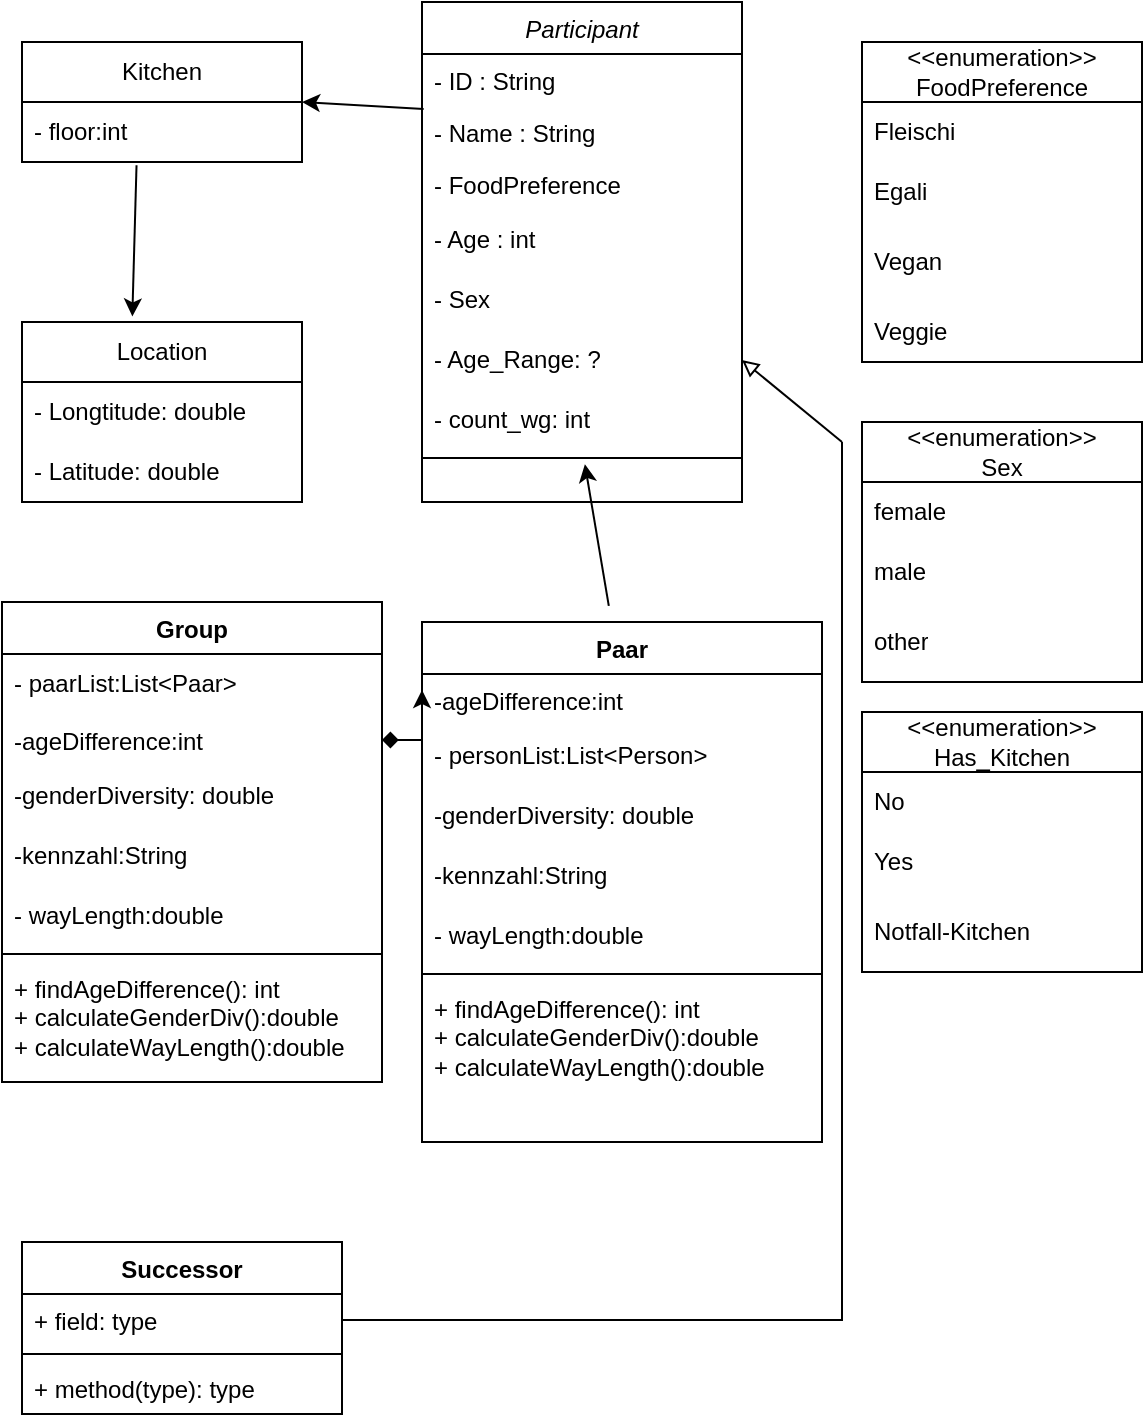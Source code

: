 <mxfile version="21.1.8" type="device">
  <diagram id="C5RBs43oDa-KdzZeNtuy" name="Page-1">
    <mxGraphModel dx="1252" dy="592" grid="1" gridSize="10" guides="1" tooltips="1" connect="1" arrows="1" fold="1" page="1" pageScale="1" pageWidth="827" pageHeight="1169" math="0" shadow="0">
      <root>
        <mxCell id="WIyWlLk6GJQsqaUBKTNV-0" />
        <mxCell id="WIyWlLk6GJQsqaUBKTNV-1" parent="WIyWlLk6GJQsqaUBKTNV-0" />
        <mxCell id="zkfFHV4jXpPFQw0GAbJ--0" value="Participant" style="swimlane;fontStyle=2;align=center;verticalAlign=top;childLayout=stackLayout;horizontal=1;startSize=26;horizontalStack=0;resizeParent=1;resizeLast=0;collapsible=1;marginBottom=0;rounded=0;shadow=0;strokeWidth=1;" parent="WIyWlLk6GJQsqaUBKTNV-1" vertex="1">
          <mxGeometry x="220" y="100" width="160" height="250" as="geometry">
            <mxRectangle x="230" y="140" width="160" height="26" as="alternateBounds" />
          </mxGeometry>
        </mxCell>
        <mxCell id="zkfFHV4jXpPFQw0GAbJ--1" value="- ID : String" style="text;align=left;verticalAlign=top;spacingLeft=4;spacingRight=4;overflow=hidden;rotatable=0;points=[[0,0.5],[1,0.5]];portConstraint=eastwest;" parent="zkfFHV4jXpPFQw0GAbJ--0" vertex="1">
          <mxGeometry y="26" width="160" height="26" as="geometry" />
        </mxCell>
        <mxCell id="zkfFHV4jXpPFQw0GAbJ--2" value="- Name : String" style="text;align=left;verticalAlign=top;spacingLeft=4;spacingRight=4;overflow=hidden;rotatable=0;points=[[0,0.5],[1,0.5]];portConstraint=eastwest;rounded=0;shadow=0;html=0;" parent="zkfFHV4jXpPFQw0GAbJ--0" vertex="1">
          <mxGeometry y="52" width="160" height="26" as="geometry" />
        </mxCell>
        <mxCell id="zkfFHV4jXpPFQw0GAbJ--3" value="- FoodPreference" style="text;align=left;verticalAlign=top;spacingLeft=4;spacingRight=4;overflow=hidden;rotatable=0;points=[[0,0.5],[1,0.5]];portConstraint=eastwest;rounded=0;shadow=0;html=0;" parent="zkfFHV4jXpPFQw0GAbJ--0" vertex="1">
          <mxGeometry y="78" width="160" height="26" as="geometry" />
        </mxCell>
        <mxCell id="0sytyyFVrAZ9sQk5EV6V-6" value="- Age : int" style="text;strokeColor=none;fillColor=none;align=left;verticalAlign=middle;spacingLeft=4;spacingRight=4;overflow=hidden;points=[[0,0.5],[1,0.5]];portConstraint=eastwest;rotatable=0;whiteSpace=wrap;html=1;" vertex="1" parent="zkfFHV4jXpPFQw0GAbJ--0">
          <mxGeometry y="104" width="160" height="30" as="geometry" />
        </mxCell>
        <mxCell id="0sytyyFVrAZ9sQk5EV6V-7" value="- Sex" style="text;strokeColor=none;fillColor=none;align=left;verticalAlign=middle;spacingLeft=4;spacingRight=4;overflow=hidden;points=[[0,0.5],[1,0.5]];portConstraint=eastwest;rotatable=0;whiteSpace=wrap;html=1;" vertex="1" parent="zkfFHV4jXpPFQw0GAbJ--0">
          <mxGeometry y="134" width="160" height="30" as="geometry" />
        </mxCell>
        <mxCell id="0sytyyFVrAZ9sQk5EV6V-17" value="- Age_Range: ?" style="text;strokeColor=none;fillColor=none;align=left;verticalAlign=middle;spacingLeft=4;spacingRight=4;overflow=hidden;points=[[0,0.5],[1,0.5]];portConstraint=eastwest;rotatable=0;whiteSpace=wrap;html=1;" vertex="1" parent="zkfFHV4jXpPFQw0GAbJ--0">
          <mxGeometry y="164" width="160" height="30" as="geometry" />
        </mxCell>
        <mxCell id="0sytyyFVrAZ9sQk5EV6V-27" value="- count_wg: int" style="text;strokeColor=none;fillColor=none;align=left;verticalAlign=middle;spacingLeft=4;spacingRight=4;overflow=hidden;points=[[0,0.5],[1,0.5]];portConstraint=eastwest;rotatable=0;whiteSpace=wrap;html=1;" vertex="1" parent="zkfFHV4jXpPFQw0GAbJ--0">
          <mxGeometry y="194" width="160" height="30" as="geometry" />
        </mxCell>
        <mxCell id="zkfFHV4jXpPFQw0GAbJ--4" value="" style="line;html=1;strokeWidth=1;align=left;verticalAlign=middle;spacingTop=-1;spacingLeft=3;spacingRight=3;rotatable=0;labelPosition=right;points=[];portConstraint=eastwest;" parent="zkfFHV4jXpPFQw0GAbJ--0" vertex="1">
          <mxGeometry y="224" width="160" height="8" as="geometry" />
        </mxCell>
        <mxCell id="0sytyyFVrAZ9sQk5EV6V-0" value="&amp;lt;&amp;lt;enumeration&amp;gt;&amp;gt;&lt;br&gt;FoodPreference" style="swimlane;fontStyle=0;childLayout=stackLayout;horizontal=1;startSize=30;horizontalStack=0;resizeParent=1;resizeParentMax=0;resizeLast=0;collapsible=1;marginBottom=0;whiteSpace=wrap;html=1;" vertex="1" parent="WIyWlLk6GJQsqaUBKTNV-1">
          <mxGeometry x="440" y="120" width="140" height="160" as="geometry" />
        </mxCell>
        <mxCell id="0sytyyFVrAZ9sQk5EV6V-1" value="Fleischi" style="text;strokeColor=none;fillColor=none;align=left;verticalAlign=middle;spacingLeft=4;spacingRight=4;overflow=hidden;points=[[0,0.5],[1,0.5]];portConstraint=eastwest;rotatable=0;whiteSpace=wrap;html=1;" vertex="1" parent="0sytyyFVrAZ9sQk5EV6V-0">
          <mxGeometry y="30" width="140" height="30" as="geometry" />
        </mxCell>
        <mxCell id="0sytyyFVrAZ9sQk5EV6V-2" value="Egali" style="text;strokeColor=none;fillColor=none;align=left;verticalAlign=middle;spacingLeft=4;spacingRight=4;overflow=hidden;points=[[0,0.5],[1,0.5]];portConstraint=eastwest;rotatable=0;whiteSpace=wrap;html=1;" vertex="1" parent="0sytyyFVrAZ9sQk5EV6V-0">
          <mxGeometry y="60" width="140" height="30" as="geometry" />
        </mxCell>
        <mxCell id="0sytyyFVrAZ9sQk5EV6V-3" value="Vegan" style="text;strokeColor=none;fillColor=none;align=left;verticalAlign=middle;spacingLeft=4;spacingRight=4;overflow=hidden;points=[[0,0.5],[1,0.5]];portConstraint=eastwest;rotatable=0;whiteSpace=wrap;html=1;" vertex="1" parent="0sytyyFVrAZ9sQk5EV6V-0">
          <mxGeometry y="90" width="140" height="40" as="geometry" />
        </mxCell>
        <mxCell id="0sytyyFVrAZ9sQk5EV6V-5" value="Veggie" style="text;strokeColor=none;fillColor=none;align=left;verticalAlign=middle;spacingLeft=4;spacingRight=4;overflow=hidden;points=[[0,0.5],[1,0.5]];portConstraint=eastwest;rotatable=0;whiteSpace=wrap;html=1;" vertex="1" parent="0sytyyFVrAZ9sQk5EV6V-0">
          <mxGeometry y="130" width="140" height="30" as="geometry" />
        </mxCell>
        <mxCell id="0sytyyFVrAZ9sQk5EV6V-8" value="&amp;lt;&amp;lt;enumeration&amp;gt;&amp;gt;&lt;br&gt;Sex" style="swimlane;fontStyle=0;childLayout=stackLayout;horizontal=1;startSize=30;horizontalStack=0;resizeParent=1;resizeParentMax=0;resizeLast=0;collapsible=1;marginBottom=0;whiteSpace=wrap;html=1;" vertex="1" parent="WIyWlLk6GJQsqaUBKTNV-1">
          <mxGeometry x="440" y="310" width="140" height="130" as="geometry" />
        </mxCell>
        <mxCell id="0sytyyFVrAZ9sQk5EV6V-9" value="female" style="text;strokeColor=none;fillColor=none;align=left;verticalAlign=middle;spacingLeft=4;spacingRight=4;overflow=hidden;points=[[0,0.5],[1,0.5]];portConstraint=eastwest;rotatable=0;whiteSpace=wrap;html=1;" vertex="1" parent="0sytyyFVrAZ9sQk5EV6V-8">
          <mxGeometry y="30" width="140" height="30" as="geometry" />
        </mxCell>
        <mxCell id="0sytyyFVrAZ9sQk5EV6V-10" value="male" style="text;strokeColor=none;fillColor=none;align=left;verticalAlign=middle;spacingLeft=4;spacingRight=4;overflow=hidden;points=[[0,0.5],[1,0.5]];portConstraint=eastwest;rotatable=0;whiteSpace=wrap;html=1;" vertex="1" parent="0sytyyFVrAZ9sQk5EV6V-8">
          <mxGeometry y="60" width="140" height="30" as="geometry" />
        </mxCell>
        <mxCell id="0sytyyFVrAZ9sQk5EV6V-11" value="other" style="text;strokeColor=none;fillColor=none;align=left;verticalAlign=middle;spacingLeft=4;spacingRight=4;overflow=hidden;points=[[0,0.5],[1,0.5]];portConstraint=eastwest;rotatable=0;whiteSpace=wrap;html=1;" vertex="1" parent="0sytyyFVrAZ9sQk5EV6V-8">
          <mxGeometry y="90" width="140" height="40" as="geometry" />
        </mxCell>
        <mxCell id="0sytyyFVrAZ9sQk5EV6V-13" value="&amp;lt;&amp;lt;enumeration&amp;gt;&amp;gt;&lt;br&gt;Has_Kitchen" style="swimlane;fontStyle=0;childLayout=stackLayout;horizontal=1;startSize=30;horizontalStack=0;resizeParent=1;resizeParentMax=0;resizeLast=0;collapsible=1;marginBottom=0;whiteSpace=wrap;html=1;" vertex="1" parent="WIyWlLk6GJQsqaUBKTNV-1">
          <mxGeometry x="440" y="455" width="140" height="130" as="geometry" />
        </mxCell>
        <mxCell id="0sytyyFVrAZ9sQk5EV6V-14" value="No" style="text;strokeColor=none;fillColor=none;align=left;verticalAlign=middle;spacingLeft=4;spacingRight=4;overflow=hidden;points=[[0,0.5],[1,0.5]];portConstraint=eastwest;rotatable=0;whiteSpace=wrap;html=1;" vertex="1" parent="0sytyyFVrAZ9sQk5EV6V-13">
          <mxGeometry y="30" width="140" height="30" as="geometry" />
        </mxCell>
        <mxCell id="0sytyyFVrAZ9sQk5EV6V-15" value="Yes" style="text;strokeColor=none;fillColor=none;align=left;verticalAlign=middle;spacingLeft=4;spacingRight=4;overflow=hidden;points=[[0,0.5],[1,0.5]];portConstraint=eastwest;rotatable=0;whiteSpace=wrap;html=1;" vertex="1" parent="0sytyyFVrAZ9sQk5EV6V-13">
          <mxGeometry y="60" width="140" height="30" as="geometry" />
        </mxCell>
        <mxCell id="0sytyyFVrAZ9sQk5EV6V-16" value="Notfall-Kitchen" style="text;strokeColor=none;fillColor=none;align=left;verticalAlign=middle;spacingLeft=4;spacingRight=4;overflow=hidden;points=[[0,0.5],[1,0.5]];portConstraint=eastwest;rotatable=0;whiteSpace=wrap;html=1;" vertex="1" parent="0sytyyFVrAZ9sQk5EV6V-13">
          <mxGeometry y="90" width="140" height="40" as="geometry" />
        </mxCell>
        <mxCell id="0sytyyFVrAZ9sQk5EV6V-18" value="Kitchen" style="swimlane;fontStyle=0;childLayout=stackLayout;horizontal=1;startSize=30;horizontalStack=0;resizeParent=1;resizeParentMax=0;resizeLast=0;collapsible=1;marginBottom=0;whiteSpace=wrap;html=1;" vertex="1" parent="WIyWlLk6GJQsqaUBKTNV-1">
          <mxGeometry x="20" y="120" width="140" height="60" as="geometry" />
        </mxCell>
        <mxCell id="0sytyyFVrAZ9sQk5EV6V-19" value="- floor:int" style="text;strokeColor=none;fillColor=none;align=left;verticalAlign=middle;spacingLeft=4;spacingRight=4;overflow=hidden;points=[[0,0.5],[1,0.5]];portConstraint=eastwest;rotatable=0;whiteSpace=wrap;html=1;" vertex="1" parent="0sytyyFVrAZ9sQk5EV6V-18">
          <mxGeometry y="30" width="140" height="30" as="geometry" />
        </mxCell>
        <mxCell id="0sytyyFVrAZ9sQk5EV6V-22" value="Location" style="swimlane;fontStyle=0;childLayout=stackLayout;horizontal=1;startSize=30;horizontalStack=0;resizeParent=1;resizeParentMax=0;resizeLast=0;collapsible=1;marginBottom=0;whiteSpace=wrap;html=1;" vertex="1" parent="WIyWlLk6GJQsqaUBKTNV-1">
          <mxGeometry x="20" y="260" width="140" height="90" as="geometry" />
        </mxCell>
        <mxCell id="0sytyyFVrAZ9sQk5EV6V-23" value="- Longtitude: double" style="text;strokeColor=none;fillColor=none;align=left;verticalAlign=middle;spacingLeft=4;spacingRight=4;overflow=hidden;points=[[0,0.5],[1,0.5]];portConstraint=eastwest;rotatable=0;whiteSpace=wrap;html=1;" vertex="1" parent="0sytyyFVrAZ9sQk5EV6V-22">
          <mxGeometry y="30" width="140" height="30" as="geometry" />
        </mxCell>
        <mxCell id="0sytyyFVrAZ9sQk5EV6V-24" value="-&amp;nbsp;Latitude: double" style="text;strokeColor=none;fillColor=none;align=left;verticalAlign=middle;spacingLeft=4;spacingRight=4;overflow=hidden;points=[[0,0.5],[1,0.5]];portConstraint=eastwest;rotatable=0;whiteSpace=wrap;html=1;" vertex="1" parent="0sytyyFVrAZ9sQk5EV6V-22">
          <mxGeometry y="60" width="140" height="30" as="geometry" />
        </mxCell>
        <mxCell id="0sytyyFVrAZ9sQk5EV6V-26" value="" style="endArrow=classic;html=1;rounded=0;exitX=0.409;exitY=1.053;exitDx=0;exitDy=0;exitPerimeter=0;entryX=0.394;entryY=-0.031;entryDx=0;entryDy=0;entryPerimeter=0;" edge="1" parent="WIyWlLk6GJQsqaUBKTNV-1" source="0sytyyFVrAZ9sQk5EV6V-19" target="0sytyyFVrAZ9sQk5EV6V-22">
          <mxGeometry width="50" height="50" relative="1" as="geometry">
            <mxPoint x="220" y="350" as="sourcePoint" />
            <mxPoint x="270" y="300" as="targetPoint" />
          </mxGeometry>
        </mxCell>
        <mxCell id="0sytyyFVrAZ9sQk5EV6V-34" value="" style="endArrow=classic;html=1;rounded=0;exitX=0.467;exitY=-0.031;exitDx=0;exitDy=0;entryX=0.509;entryY=0.888;entryDx=0;entryDy=0;entryPerimeter=0;exitPerimeter=0;" edge="1" parent="WIyWlLk6GJQsqaUBKTNV-1" source="0sytyyFVrAZ9sQk5EV6V-48" target="zkfFHV4jXpPFQw0GAbJ--4">
          <mxGeometry width="50" height="50" relative="1" as="geometry">
            <mxPoint x="290" y="410.0" as="sourcePoint" />
            <mxPoint x="260" y="370" as="targetPoint" />
          </mxGeometry>
        </mxCell>
        <mxCell id="0sytyyFVrAZ9sQk5EV6V-43" value="Group" style="swimlane;fontStyle=1;align=center;verticalAlign=top;childLayout=stackLayout;horizontal=1;startSize=26;horizontalStack=0;resizeParent=1;resizeParentMax=0;resizeLast=0;collapsible=1;marginBottom=0;whiteSpace=wrap;html=1;" vertex="1" parent="WIyWlLk6GJQsqaUBKTNV-1">
          <mxGeometry x="10" y="400" width="190" height="240" as="geometry" />
        </mxCell>
        <mxCell id="0sytyyFVrAZ9sQk5EV6V-52" value="- paarList:List&amp;lt;Paar&amp;gt;" style="text;strokeColor=none;fillColor=none;align=left;verticalAlign=middle;spacingLeft=4;spacingRight=4;overflow=hidden;points=[[0,0.5],[1,0.5]];portConstraint=eastwest;rotatable=0;whiteSpace=wrap;html=1;" vertex="1" parent="0sytyyFVrAZ9sQk5EV6V-43">
          <mxGeometry y="26" width="190" height="30" as="geometry" />
        </mxCell>
        <mxCell id="0sytyyFVrAZ9sQk5EV6V-44" value="-ageDifference:int" style="text;strokeColor=none;fillColor=none;align=left;verticalAlign=top;spacingLeft=4;spacingRight=4;overflow=hidden;rotatable=0;points=[[0,0.5],[1,0.5]];portConstraint=eastwest;whiteSpace=wrap;html=1;" vertex="1" parent="0sytyyFVrAZ9sQk5EV6V-43">
          <mxGeometry y="56" width="190" height="26" as="geometry" />
        </mxCell>
        <mxCell id="0sytyyFVrAZ9sQk5EV6V-54" value="-genderDiversity: double" style="text;strokeColor=none;fillColor=none;align=left;verticalAlign=middle;spacingLeft=4;spacingRight=4;overflow=hidden;points=[[0,0.5],[1,0.5]];portConstraint=eastwest;rotatable=0;whiteSpace=wrap;html=1;" vertex="1" parent="0sytyyFVrAZ9sQk5EV6V-43">
          <mxGeometry y="82" width="190" height="30" as="geometry" />
        </mxCell>
        <mxCell id="0sytyyFVrAZ9sQk5EV6V-56" value="-kennzahl:String" style="text;strokeColor=none;fillColor=none;align=left;verticalAlign=middle;spacingLeft=4;spacingRight=4;overflow=hidden;points=[[0,0.5],[1,0.5]];portConstraint=eastwest;rotatable=0;whiteSpace=wrap;html=1;" vertex="1" parent="0sytyyFVrAZ9sQk5EV6V-43">
          <mxGeometry y="112" width="190" height="30" as="geometry" />
        </mxCell>
        <mxCell id="0sytyyFVrAZ9sQk5EV6V-67" value="- wayLength:double&amp;nbsp;" style="text;strokeColor=none;fillColor=none;align=left;verticalAlign=middle;spacingLeft=4;spacingRight=4;overflow=hidden;points=[[0,0.5],[1,0.5]];portConstraint=eastwest;rotatable=0;whiteSpace=wrap;html=1;" vertex="1" parent="0sytyyFVrAZ9sQk5EV6V-43">
          <mxGeometry y="142" width="190" height="30" as="geometry" />
        </mxCell>
        <mxCell id="0sytyyFVrAZ9sQk5EV6V-45" value="" style="line;strokeWidth=1;fillColor=none;align=left;verticalAlign=middle;spacingTop=-1;spacingLeft=3;spacingRight=3;rotatable=0;labelPosition=right;points=[];portConstraint=eastwest;strokeColor=inherit;" vertex="1" parent="0sytyyFVrAZ9sQk5EV6V-43">
          <mxGeometry y="172" width="190" height="8" as="geometry" />
        </mxCell>
        <mxCell id="0sytyyFVrAZ9sQk5EV6V-46" value="+ findAgeDifference(): int&lt;br&gt;+ calculateGenderDiv():double&lt;br&gt;+ calculateWayLength():double" style="text;strokeColor=none;fillColor=none;align=left;verticalAlign=top;spacingLeft=4;spacingRight=4;overflow=hidden;rotatable=0;points=[[0,0.5],[1,0.5]];portConstraint=eastwest;whiteSpace=wrap;html=1;" vertex="1" parent="0sytyyFVrAZ9sQk5EV6V-43">
          <mxGeometry y="180" width="190" height="60" as="geometry" />
        </mxCell>
        <mxCell id="0sytyyFVrAZ9sQk5EV6V-47" value="" style="edgeStyle=orthogonalEdgeStyle;rounded=0;orthogonalLoop=1;jettySize=auto;html=1;exitX=1;exitY=0.5;exitDx=0;exitDy=0;entryX=0;entryY=0.308;entryDx=0;entryDy=0;entryPerimeter=0;startArrow=diamond;startFill=1;" edge="1" parent="WIyWlLk6GJQsqaUBKTNV-1" source="0sytyyFVrAZ9sQk5EV6V-44" target="0sytyyFVrAZ9sQk5EV6V-49">
          <mxGeometry relative="1" as="geometry" />
        </mxCell>
        <mxCell id="0sytyyFVrAZ9sQk5EV6V-48" value="Paar" style="swimlane;fontStyle=1;align=center;verticalAlign=top;childLayout=stackLayout;horizontal=1;startSize=26;horizontalStack=0;resizeParent=1;resizeParentMax=0;resizeLast=0;collapsible=1;marginBottom=0;whiteSpace=wrap;html=1;" vertex="1" parent="WIyWlLk6GJQsqaUBKTNV-1">
          <mxGeometry x="220" y="410" width="200" height="260" as="geometry" />
        </mxCell>
        <mxCell id="0sytyyFVrAZ9sQk5EV6V-49" value="-ageDifference:int" style="text;strokeColor=none;fillColor=none;align=left;verticalAlign=top;spacingLeft=4;spacingRight=4;overflow=hidden;rotatable=0;points=[[0,0.5],[1,0.5]];portConstraint=eastwest;whiteSpace=wrap;html=1;" vertex="1" parent="0sytyyFVrAZ9sQk5EV6V-48">
          <mxGeometry y="26" width="200" height="26" as="geometry" />
        </mxCell>
        <mxCell id="0sytyyFVrAZ9sQk5EV6V-53" value="- personList:List&amp;lt;Person&amp;gt;" style="text;strokeColor=none;fillColor=none;align=left;verticalAlign=middle;spacingLeft=4;spacingRight=4;overflow=hidden;points=[[0,0.5],[1,0.5]];portConstraint=eastwest;rotatable=0;whiteSpace=wrap;html=1;" vertex="1" parent="0sytyyFVrAZ9sQk5EV6V-48">
          <mxGeometry y="52" width="200" height="30" as="geometry" />
        </mxCell>
        <mxCell id="0sytyyFVrAZ9sQk5EV6V-55" value="-genderDiversity: double" style="text;strokeColor=none;fillColor=none;align=left;verticalAlign=middle;spacingLeft=4;spacingRight=4;overflow=hidden;points=[[0,0.5],[1,0.5]];portConstraint=eastwest;rotatable=0;whiteSpace=wrap;html=1;" vertex="1" parent="0sytyyFVrAZ9sQk5EV6V-48">
          <mxGeometry y="82" width="200" height="30" as="geometry" />
        </mxCell>
        <mxCell id="0sytyyFVrAZ9sQk5EV6V-57" value="-kennzahl:String" style="text;strokeColor=none;fillColor=none;align=left;verticalAlign=middle;spacingLeft=4;spacingRight=4;overflow=hidden;points=[[0,0.5],[1,0.5]];portConstraint=eastwest;rotatable=0;whiteSpace=wrap;html=1;" vertex="1" parent="0sytyyFVrAZ9sQk5EV6V-48">
          <mxGeometry y="112" width="200" height="30" as="geometry" />
        </mxCell>
        <mxCell id="0sytyyFVrAZ9sQk5EV6V-68" value="- wayLength:double&amp;nbsp;" style="text;strokeColor=none;fillColor=none;align=left;verticalAlign=middle;spacingLeft=4;spacingRight=4;overflow=hidden;points=[[0,0.5],[1,0.5]];portConstraint=eastwest;rotatable=0;whiteSpace=wrap;html=1;" vertex="1" parent="0sytyyFVrAZ9sQk5EV6V-48">
          <mxGeometry y="142" width="200" height="30" as="geometry" />
        </mxCell>
        <mxCell id="0sytyyFVrAZ9sQk5EV6V-50" value="" style="line;strokeWidth=1;fillColor=none;align=left;verticalAlign=middle;spacingTop=-1;spacingLeft=3;spacingRight=3;rotatable=0;labelPosition=right;points=[];portConstraint=eastwest;strokeColor=inherit;" vertex="1" parent="0sytyyFVrAZ9sQk5EV6V-48">
          <mxGeometry y="172" width="200" height="8" as="geometry" />
        </mxCell>
        <mxCell id="0sytyyFVrAZ9sQk5EV6V-51" value="+ findAgeDifference(): int&lt;br&gt;+ calculateGenderDiv():double&lt;br&gt;+ calculateWayLength():double" style="text;strokeColor=none;fillColor=none;align=left;verticalAlign=top;spacingLeft=4;spacingRight=4;overflow=hidden;rotatable=0;points=[[0,0.5],[1,0.5]];portConstraint=eastwest;whiteSpace=wrap;html=1;" vertex="1" parent="0sytyyFVrAZ9sQk5EV6V-48">
          <mxGeometry y="180" width="200" height="80" as="geometry" />
        </mxCell>
        <mxCell id="0sytyyFVrAZ9sQk5EV6V-58" value="Successor" style="swimlane;fontStyle=1;align=center;verticalAlign=top;childLayout=stackLayout;horizontal=1;startSize=26;horizontalStack=0;resizeParent=1;resizeParentMax=0;resizeLast=0;collapsible=1;marginBottom=0;whiteSpace=wrap;html=1;" vertex="1" parent="WIyWlLk6GJQsqaUBKTNV-1">
          <mxGeometry x="20" y="720" width="160" height="86" as="geometry" />
        </mxCell>
        <mxCell id="0sytyyFVrAZ9sQk5EV6V-59" value="+ field: type" style="text;strokeColor=none;fillColor=none;align=left;verticalAlign=top;spacingLeft=4;spacingRight=4;overflow=hidden;rotatable=0;points=[[0,0.5],[1,0.5]];portConstraint=eastwest;whiteSpace=wrap;html=1;" vertex="1" parent="0sytyyFVrAZ9sQk5EV6V-58">
          <mxGeometry y="26" width="160" height="26" as="geometry" />
        </mxCell>
        <mxCell id="0sytyyFVrAZ9sQk5EV6V-60" value="" style="line;strokeWidth=1;fillColor=none;align=left;verticalAlign=middle;spacingTop=-1;spacingLeft=3;spacingRight=3;rotatable=0;labelPosition=right;points=[];portConstraint=eastwest;strokeColor=inherit;" vertex="1" parent="0sytyyFVrAZ9sQk5EV6V-58">
          <mxGeometry y="52" width="160" height="8" as="geometry" />
        </mxCell>
        <mxCell id="0sytyyFVrAZ9sQk5EV6V-61" value="+ method(type): type" style="text;strokeColor=none;fillColor=none;align=left;verticalAlign=top;spacingLeft=4;spacingRight=4;overflow=hidden;rotatable=0;points=[[0,0.5],[1,0.5]];portConstraint=eastwest;whiteSpace=wrap;html=1;" vertex="1" parent="0sytyyFVrAZ9sQk5EV6V-58">
          <mxGeometry y="60" width="160" height="26" as="geometry" />
        </mxCell>
        <mxCell id="0sytyyFVrAZ9sQk5EV6V-64" value="" style="endArrow=none;html=1;rounded=0;edgeStyle=orthogonalEdgeStyle;exitX=1;exitY=0.5;exitDx=0;exitDy=0;endFill=0;" edge="1" parent="WIyWlLk6GJQsqaUBKTNV-1" source="0sytyyFVrAZ9sQk5EV6V-59">
          <mxGeometry width="50" height="50" relative="1" as="geometry">
            <mxPoint x="250" y="760" as="sourcePoint" />
            <mxPoint x="430" y="320" as="targetPoint" />
            <Array as="points">
              <mxPoint x="430" y="759" />
              <mxPoint x="430" y="660" />
            </Array>
          </mxGeometry>
        </mxCell>
        <mxCell id="0sytyyFVrAZ9sQk5EV6V-66" value="" style="endArrow=none;html=1;rounded=0;exitX=1;exitY=0.5;exitDx=0;exitDy=0;startArrow=block;startFill=0;" edge="1" parent="WIyWlLk6GJQsqaUBKTNV-1" source="0sytyyFVrAZ9sQk5EV6V-17">
          <mxGeometry width="50" height="50" relative="1" as="geometry">
            <mxPoint x="230" y="510" as="sourcePoint" />
            <mxPoint x="430" y="320" as="targetPoint" />
          </mxGeometry>
        </mxCell>
        <mxCell id="0sytyyFVrAZ9sQk5EV6V-69" value="" style="endArrow=classic;html=1;rounded=0;entryX=1;entryY=0.5;entryDx=0;entryDy=0;exitX=0.005;exitY=1.056;exitDx=0;exitDy=0;exitPerimeter=0;" edge="1" parent="WIyWlLk6GJQsqaUBKTNV-1" source="zkfFHV4jXpPFQw0GAbJ--1" target="0sytyyFVrAZ9sQk5EV6V-18">
          <mxGeometry width="50" height="50" relative="1" as="geometry">
            <mxPoint x="230" y="400" as="sourcePoint" />
            <mxPoint x="280" y="350" as="targetPoint" />
          </mxGeometry>
        </mxCell>
      </root>
    </mxGraphModel>
  </diagram>
</mxfile>
